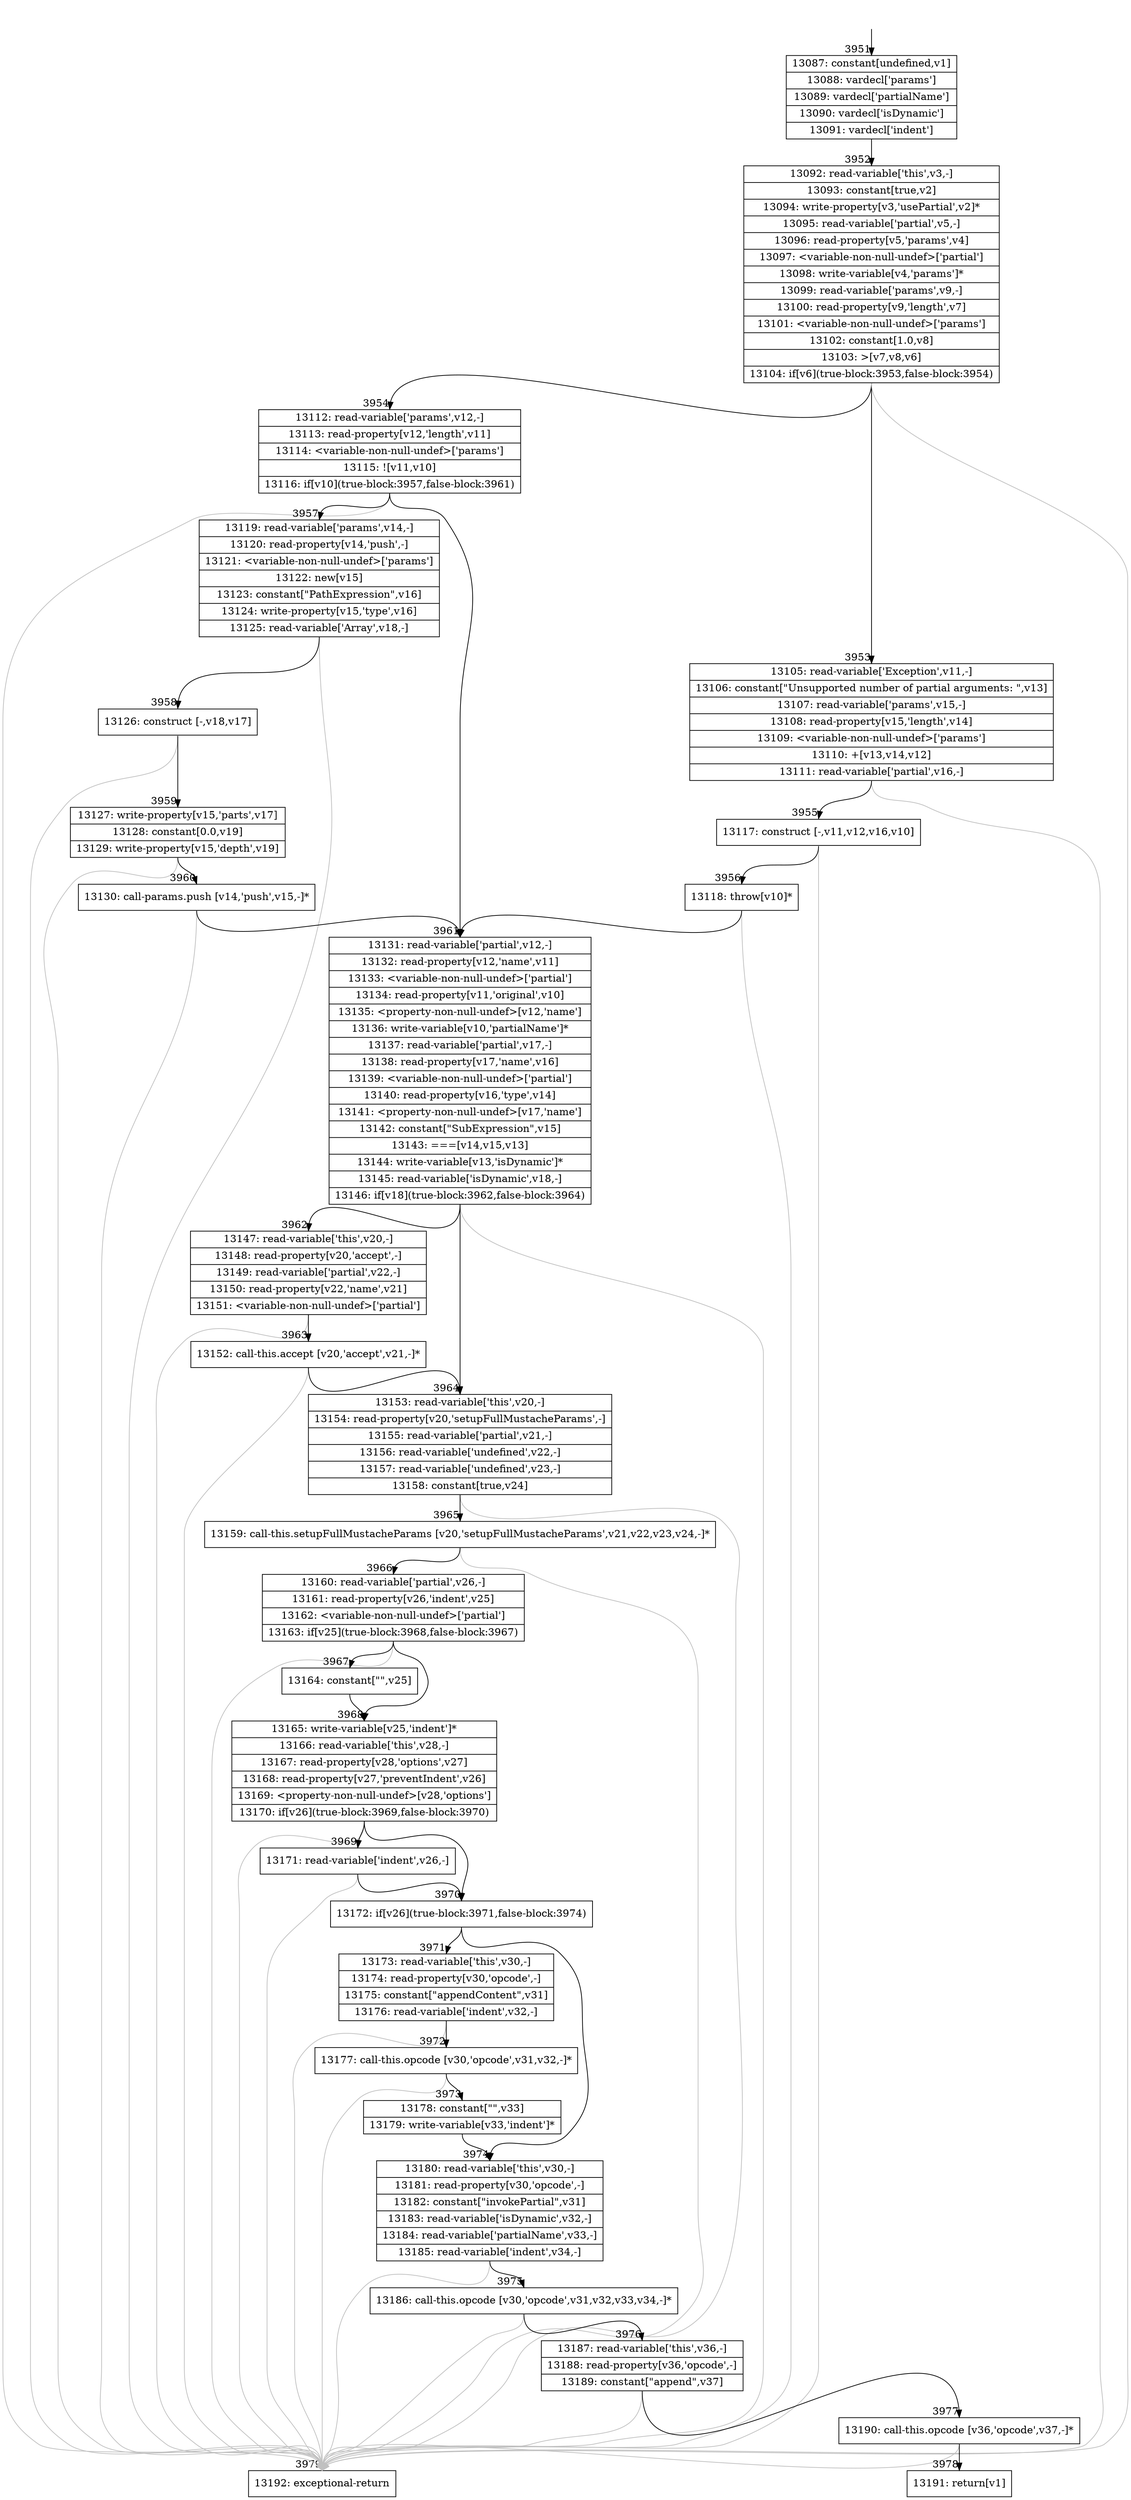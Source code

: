 digraph {
rankdir="TD"
BB_entry155[shape=none,label=""];
BB_entry155 -> BB3951 [tailport=s, headport=n, headlabel="    3951"]
BB3951 [shape=record label="{13087: constant[undefined,v1]|13088: vardecl['params']|13089: vardecl['partialName']|13090: vardecl['isDynamic']|13091: vardecl['indent']}" ] 
BB3951 -> BB3952 [tailport=s, headport=n, headlabel="      3952"]
BB3952 [shape=record label="{13092: read-variable['this',v3,-]|13093: constant[true,v2]|13094: write-property[v3,'usePartial',v2]*|13095: read-variable['partial',v5,-]|13096: read-property[v5,'params',v4]|13097: \<variable-non-null-undef\>['partial']|13098: write-variable[v4,'params']*|13099: read-variable['params',v9,-]|13100: read-property[v9,'length',v7]|13101: \<variable-non-null-undef\>['params']|13102: constant[1.0,v8]|13103: \>[v7,v8,v6]|13104: if[v6](true-block:3953,false-block:3954)}" ] 
BB3952 -> BB3953 [tailport=s, headport=n, headlabel="      3953"]
BB3952 -> BB3954 [tailport=s, headport=n, headlabel="      3954"]
BB3952 -> BB3979 [tailport=s, headport=n, color=gray, headlabel="      3979"]
BB3953 [shape=record label="{13105: read-variable['Exception',v11,-]|13106: constant[\"Unsupported number of partial arguments: \",v13]|13107: read-variable['params',v15,-]|13108: read-property[v15,'length',v14]|13109: \<variable-non-null-undef\>['params']|13110: +[v13,v14,v12]|13111: read-variable['partial',v16,-]}" ] 
BB3953 -> BB3955 [tailport=s, headport=n, headlabel="      3955"]
BB3953 -> BB3979 [tailport=s, headport=n, color=gray]
BB3954 [shape=record label="{13112: read-variable['params',v12,-]|13113: read-property[v12,'length',v11]|13114: \<variable-non-null-undef\>['params']|13115: ![v11,v10]|13116: if[v10](true-block:3957,false-block:3961)}" ] 
BB3954 -> BB3957 [tailport=s, headport=n, headlabel="      3957"]
BB3954 -> BB3961 [tailport=s, headport=n, headlabel="      3961"]
BB3954 -> BB3979 [tailport=s, headport=n, color=gray]
BB3955 [shape=record label="{13117: construct [-,v11,v12,v16,v10]}" ] 
BB3955 -> BB3956 [tailport=s, headport=n, headlabel="      3956"]
BB3955 -> BB3979 [tailport=s, headport=n, color=gray]
BB3956 [shape=record label="{13118: throw[v10]*}" ] 
BB3956 -> BB3961 [tailport=s, headport=n]
BB3956 -> BB3979 [tailport=s, headport=n, color=gray]
BB3957 [shape=record label="{13119: read-variable['params',v14,-]|13120: read-property[v14,'push',-]|13121: \<variable-non-null-undef\>['params']|13122: new[v15]|13123: constant[\"PathExpression\",v16]|13124: write-property[v15,'type',v16]|13125: read-variable['Array',v18,-]}" ] 
BB3957 -> BB3958 [tailport=s, headport=n, headlabel="      3958"]
BB3957 -> BB3979 [tailport=s, headport=n, color=gray]
BB3958 [shape=record label="{13126: construct [-,v18,v17]}" ] 
BB3958 -> BB3959 [tailport=s, headport=n, headlabel="      3959"]
BB3958 -> BB3979 [tailport=s, headport=n, color=gray]
BB3959 [shape=record label="{13127: write-property[v15,'parts',v17]|13128: constant[0.0,v19]|13129: write-property[v15,'depth',v19]}" ] 
BB3959 -> BB3960 [tailport=s, headport=n, headlabel="      3960"]
BB3959 -> BB3979 [tailport=s, headport=n, color=gray]
BB3960 [shape=record label="{13130: call-params.push [v14,'push',v15,-]*}" ] 
BB3960 -> BB3961 [tailport=s, headport=n]
BB3960 -> BB3979 [tailport=s, headport=n, color=gray]
BB3961 [shape=record label="{13131: read-variable['partial',v12,-]|13132: read-property[v12,'name',v11]|13133: \<variable-non-null-undef\>['partial']|13134: read-property[v11,'original',v10]|13135: \<property-non-null-undef\>[v12,'name']|13136: write-variable[v10,'partialName']*|13137: read-variable['partial',v17,-]|13138: read-property[v17,'name',v16]|13139: \<variable-non-null-undef\>['partial']|13140: read-property[v16,'type',v14]|13141: \<property-non-null-undef\>[v17,'name']|13142: constant[\"SubExpression\",v15]|13143: ===[v14,v15,v13]|13144: write-variable[v13,'isDynamic']*|13145: read-variable['isDynamic',v18,-]|13146: if[v18](true-block:3962,false-block:3964)}" ] 
BB3961 -> BB3962 [tailport=s, headport=n, headlabel="      3962"]
BB3961 -> BB3964 [tailport=s, headport=n, headlabel="      3964"]
BB3961 -> BB3979 [tailport=s, headport=n, color=gray]
BB3962 [shape=record label="{13147: read-variable['this',v20,-]|13148: read-property[v20,'accept',-]|13149: read-variable['partial',v22,-]|13150: read-property[v22,'name',v21]|13151: \<variable-non-null-undef\>['partial']}" ] 
BB3962 -> BB3963 [tailport=s, headport=n, headlabel="      3963"]
BB3962 -> BB3979 [tailport=s, headport=n, color=gray]
BB3963 [shape=record label="{13152: call-this.accept [v20,'accept',v21,-]*}" ] 
BB3963 -> BB3964 [tailport=s, headport=n]
BB3963 -> BB3979 [tailport=s, headport=n, color=gray]
BB3964 [shape=record label="{13153: read-variable['this',v20,-]|13154: read-property[v20,'setupFullMustacheParams',-]|13155: read-variable['partial',v21,-]|13156: read-variable['undefined',v22,-]|13157: read-variable['undefined',v23,-]|13158: constant[true,v24]}" ] 
BB3964 -> BB3965 [tailport=s, headport=n, headlabel="      3965"]
BB3964 -> BB3979 [tailport=s, headport=n, color=gray]
BB3965 [shape=record label="{13159: call-this.setupFullMustacheParams [v20,'setupFullMustacheParams',v21,v22,v23,v24,-]*}" ] 
BB3965 -> BB3966 [tailport=s, headport=n, headlabel="      3966"]
BB3965 -> BB3979 [tailport=s, headport=n, color=gray]
BB3966 [shape=record label="{13160: read-variable['partial',v26,-]|13161: read-property[v26,'indent',v25]|13162: \<variable-non-null-undef\>['partial']|13163: if[v25](true-block:3968,false-block:3967)}" ] 
BB3966 -> BB3968 [tailport=s, headport=n, headlabel="      3968"]
BB3966 -> BB3967 [tailport=s, headport=n, headlabel="      3967"]
BB3966 -> BB3979 [tailport=s, headport=n, color=gray]
BB3967 [shape=record label="{13164: constant[\"\",v25]}" ] 
BB3967 -> BB3968 [tailport=s, headport=n]
BB3968 [shape=record label="{13165: write-variable[v25,'indent']*|13166: read-variable['this',v28,-]|13167: read-property[v28,'options',v27]|13168: read-property[v27,'preventIndent',v26]|13169: \<property-non-null-undef\>[v28,'options']|13170: if[v26](true-block:3969,false-block:3970)}" ] 
BB3968 -> BB3970 [tailport=s, headport=n, headlabel="      3970"]
BB3968 -> BB3969 [tailport=s, headport=n, headlabel="      3969"]
BB3968 -> BB3979 [tailport=s, headport=n, color=gray]
BB3969 [shape=record label="{13171: read-variable['indent',v26,-]}" ] 
BB3969 -> BB3970 [tailport=s, headport=n]
BB3969 -> BB3979 [tailport=s, headport=n, color=gray]
BB3970 [shape=record label="{13172: if[v26](true-block:3971,false-block:3974)}" ] 
BB3970 -> BB3971 [tailport=s, headport=n, headlabel="      3971"]
BB3970 -> BB3974 [tailport=s, headport=n, headlabel="      3974"]
BB3971 [shape=record label="{13173: read-variable['this',v30,-]|13174: read-property[v30,'opcode',-]|13175: constant[\"appendContent\",v31]|13176: read-variable['indent',v32,-]}" ] 
BB3971 -> BB3972 [tailport=s, headport=n, headlabel="      3972"]
BB3971 -> BB3979 [tailport=s, headport=n, color=gray]
BB3972 [shape=record label="{13177: call-this.opcode [v30,'opcode',v31,v32,-]*}" ] 
BB3972 -> BB3973 [tailport=s, headport=n, headlabel="      3973"]
BB3972 -> BB3979 [tailport=s, headport=n, color=gray]
BB3973 [shape=record label="{13178: constant[\"\",v33]|13179: write-variable[v33,'indent']*}" ] 
BB3973 -> BB3974 [tailport=s, headport=n]
BB3974 [shape=record label="{13180: read-variable['this',v30,-]|13181: read-property[v30,'opcode',-]|13182: constant[\"invokePartial\",v31]|13183: read-variable['isDynamic',v32,-]|13184: read-variable['partialName',v33,-]|13185: read-variable['indent',v34,-]}" ] 
BB3974 -> BB3975 [tailport=s, headport=n, headlabel="      3975"]
BB3974 -> BB3979 [tailport=s, headport=n, color=gray]
BB3975 [shape=record label="{13186: call-this.opcode [v30,'opcode',v31,v32,v33,v34,-]*}" ] 
BB3975 -> BB3976 [tailport=s, headport=n, headlabel="      3976"]
BB3975 -> BB3979 [tailport=s, headport=n, color=gray]
BB3976 [shape=record label="{13187: read-variable['this',v36,-]|13188: read-property[v36,'opcode',-]|13189: constant[\"append\",v37]}" ] 
BB3976 -> BB3977 [tailport=s, headport=n, headlabel="      3977"]
BB3976 -> BB3979 [tailport=s, headport=n, color=gray]
BB3977 [shape=record label="{13190: call-this.opcode [v36,'opcode',v37,-]*}" ] 
BB3977 -> BB3978 [tailport=s, headport=n, headlabel="      3978"]
BB3977 -> BB3979 [tailport=s, headport=n, color=gray]
BB3978 [shape=record label="{13191: return[v1]}" ] 
BB3979 [shape=record label="{13192: exceptional-return}" ] 
//#$~ 2120
}
